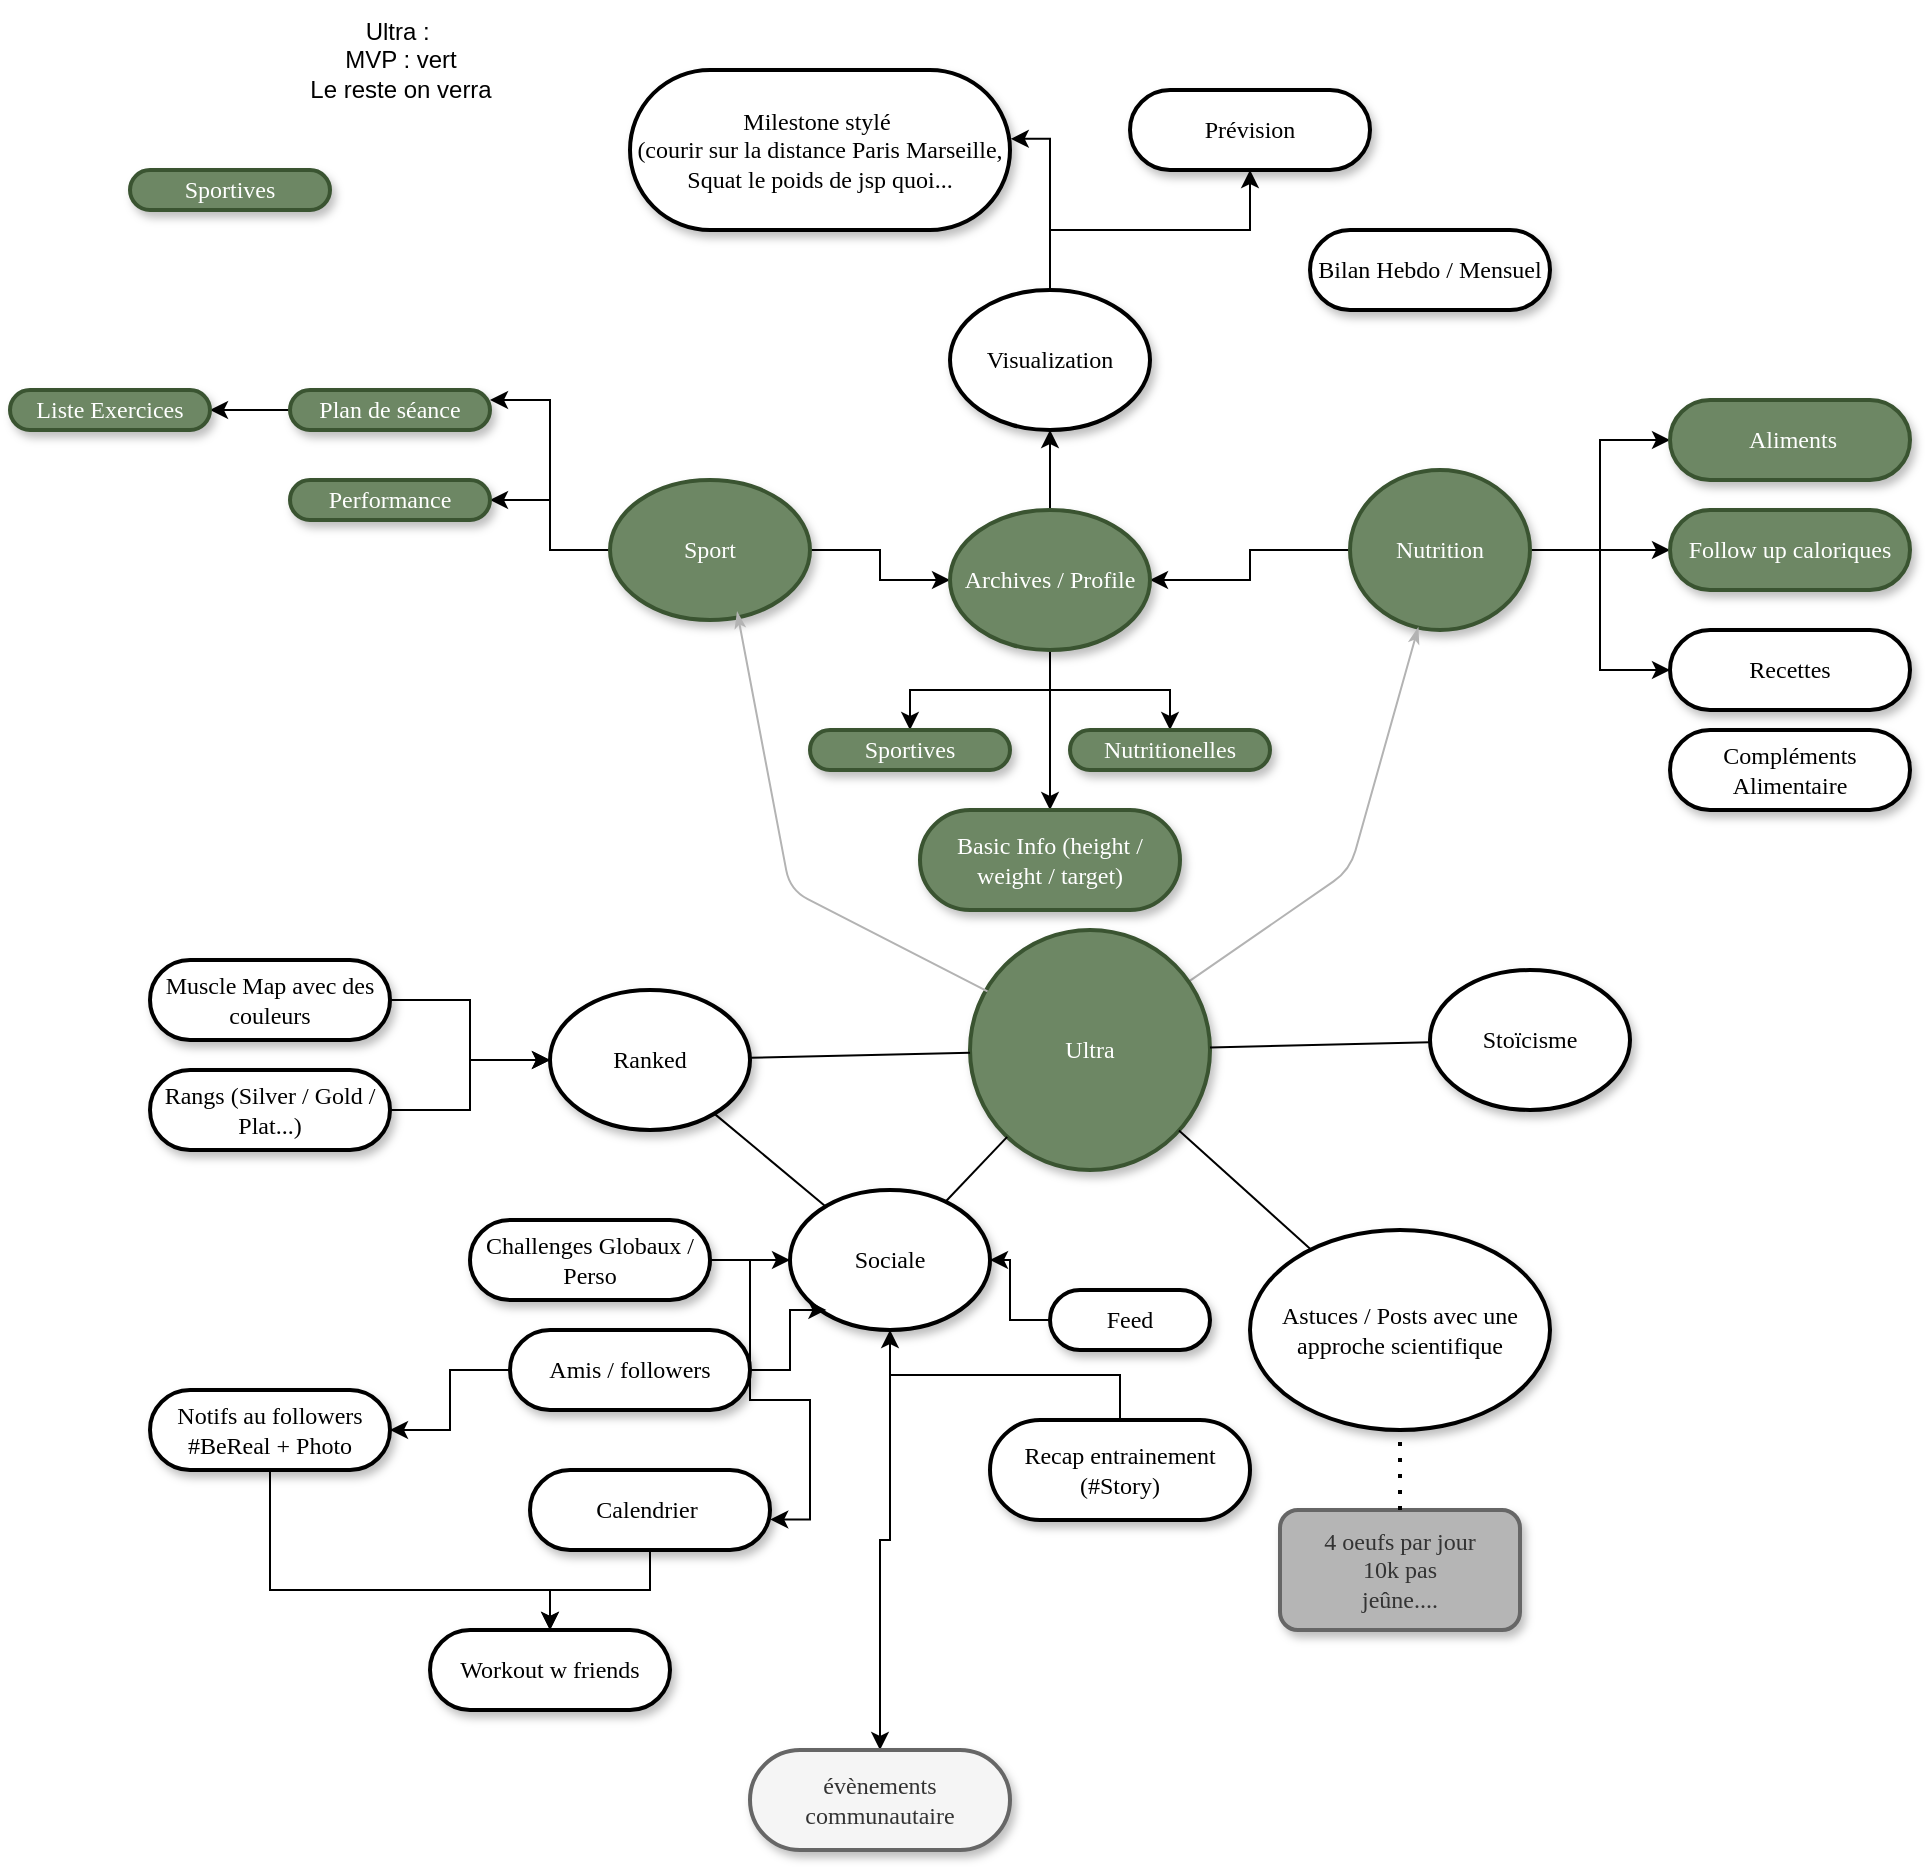 <mxfile version="22.1.22" type="embed" pages="2">
  <diagram name="MVP : Mind Map" id="ad52d381-51e7-2e0d-a935-2d0ddd2fd229">
    <mxGraphModel dx="430" dy="1985" grid="1" gridSize="10" guides="1" tooltips="1" connect="1" arrows="1" fold="1" page="1" pageScale="1" pageWidth="1100" pageHeight="850" background="none" math="0" shadow="0">
      <root>
        <mxCell id="0" />
        <mxCell id="1" parent="0" />
        <mxCell id="IkNynAGvLjHpo-lVen7Y-40" style="edgeStyle=orthogonalEdgeStyle;rounded=0;orthogonalLoop=1;jettySize=auto;html=1;entryX=1;entryY=0.25;entryDx=0;entryDy=0;" parent="1" source="IkNynAGvLjHpo-lVen7Y-2" target="IkNynAGvLjHpo-lVen7Y-27" edge="1">
          <mxGeometry relative="1" as="geometry" />
        </mxCell>
        <mxCell id="IkNynAGvLjHpo-lVen7Y-42" style="edgeStyle=orthogonalEdgeStyle;rounded=0;orthogonalLoop=1;jettySize=auto;html=1;" parent="1" source="IkNynAGvLjHpo-lVen7Y-2" target="IkNynAGvLjHpo-lVen7Y-41" edge="1">
          <mxGeometry relative="1" as="geometry" />
        </mxCell>
        <mxCell id="IkNynAGvLjHpo-lVen7Y-56" style="edgeStyle=orthogonalEdgeStyle;rounded=0;orthogonalLoop=1;jettySize=auto;html=1;" parent="1" source="IkNynAGvLjHpo-lVen7Y-2" target="IkNynAGvLjHpo-lVen7Y-55" edge="1">
          <mxGeometry relative="1" as="geometry" />
        </mxCell>
        <mxCell id="IkNynAGvLjHpo-lVen7Y-2" value="Sport" style="ellipse;whiteSpace=wrap;html=1;rounded=1;shadow=1;comic=0;labelBackgroundColor=none;strokeWidth=2;fontFamily=Verdana;fontSize=12;align=center;fillColor=#6d8764;strokeColor=#3A5431;fontColor=#ffffff;" parent="1" vertex="1">
          <mxGeometry x="1460" y="125" width="100" height="70" as="geometry" />
        </mxCell>
        <mxCell id="IkNynAGvLjHpo-lVen7Y-50" style="edgeStyle=orthogonalEdgeStyle;rounded=0;orthogonalLoop=1;jettySize=auto;html=1;" parent="1" source="IkNynAGvLjHpo-lVen7Y-3" target="IkNynAGvLjHpo-lVen7Y-49" edge="1">
          <mxGeometry relative="1" as="geometry" />
        </mxCell>
        <mxCell id="IkNynAGvLjHpo-lVen7Y-52" style="edgeStyle=orthogonalEdgeStyle;rounded=0;orthogonalLoop=1;jettySize=auto;html=1;" parent="1" source="IkNynAGvLjHpo-lVen7Y-3" target="IkNynAGvLjHpo-lVen7Y-51" edge="1">
          <mxGeometry relative="1" as="geometry" />
        </mxCell>
        <mxCell id="IkNynAGvLjHpo-lVen7Y-57" style="edgeStyle=orthogonalEdgeStyle;rounded=0;orthogonalLoop=1;jettySize=auto;html=1;" parent="1" source="IkNynAGvLjHpo-lVen7Y-3" target="IkNynAGvLjHpo-lVen7Y-55" edge="1">
          <mxGeometry relative="1" as="geometry" />
        </mxCell>
        <mxCell id="tiPBGG0AlIu76j9yVoQb-11" style="edgeStyle=orthogonalEdgeStyle;rounded=0;orthogonalLoop=1;jettySize=auto;html=1;" parent="1" source="IkNynAGvLjHpo-lVen7Y-3" target="tiPBGG0AlIu76j9yVoQb-10" edge="1">
          <mxGeometry relative="1" as="geometry" />
        </mxCell>
        <mxCell id="IkNynAGvLjHpo-lVen7Y-3" value="&lt;span&gt;Nutrition&lt;/span&gt;" style="ellipse;whiteSpace=wrap;html=1;rounded=1;shadow=1;comic=0;labelBackgroundColor=none;strokeWidth=2;fontFamily=Verdana;fontSize=12;align=center;fillColor=#6d8764;strokeColor=#3A5431;fontColor=#ffffff;" parent="1" vertex="1">
          <mxGeometry x="1830" y="120" width="90" height="80" as="geometry" />
        </mxCell>
        <mxCell id="IkNynAGvLjHpo-lVen7Y-12" value="" style="edgeStyle=none;rounded=1;html=1;labelBackgroundColor=none;startArrow=none;startFill=0;startSize=5;endArrow=classicThin;endFill=1;endSize=5;jettySize=auto;orthogonalLoop=1;strokeColor=#B3B3B3;strokeWidth=1;fontFamily=Verdana;fontSize=12" parent="1" source="IkNynAGvLjHpo-lVen7Y-23" target="IkNynAGvLjHpo-lVen7Y-3" edge="1">
          <mxGeometry x="-0.175" y="-8" relative="1" as="geometry">
            <mxPoint x="1805" y="281" as="sourcePoint" />
            <Array as="points">
              <mxPoint x="1830" y="320" />
            </Array>
            <mxPoint as="offset" />
          </mxGeometry>
        </mxCell>
        <mxCell id="IkNynAGvLjHpo-lVen7Y-23" value="Ultra" style="ellipse;whiteSpace=wrap;html=1;rounded=1;shadow=1;comic=0;labelBackgroundColor=none;strokeWidth=2;fontFamily=Verdana;fontSize=12;align=center;fillColor=#6d8764;strokeColor=#3A5431;fontColor=#ffffff;" parent="1" vertex="1">
          <mxGeometry x="1640" y="350" width="120" height="120" as="geometry" />
        </mxCell>
        <mxCell id="IkNynAGvLjHpo-lVen7Y-45" style="edgeStyle=orthogonalEdgeStyle;rounded=0;orthogonalLoop=1;jettySize=auto;html=1;entryX=1;entryY=0.5;entryDx=0;entryDy=0;" parent="1" source="IkNynAGvLjHpo-lVen7Y-27" target="IkNynAGvLjHpo-lVen7Y-44" edge="1">
          <mxGeometry relative="1" as="geometry" />
        </mxCell>
        <mxCell id="IkNynAGvLjHpo-lVen7Y-27" value="&lt;span&gt;Plan de séance&lt;/span&gt;" style="whiteSpace=wrap;html=1;rounded=1;shadow=1;comic=0;labelBackgroundColor=none;strokeWidth=2;fontFamily=Verdana;fontSize=12;align=center;arcSize=50;fillColor=#6d8764;strokeColor=#3A5431;fontColor=#ffffff;" parent="1" vertex="1">
          <mxGeometry x="1300" y="80" width="100" height="20" as="geometry" />
        </mxCell>
        <mxCell id="tiPBGG0AlIu76j9yVoQb-9" style="edgeStyle=orthogonalEdgeStyle;rounded=0;orthogonalLoop=1;jettySize=auto;html=1;" parent="1" source="IkNynAGvLjHpo-lVen7Y-29" target="tiPBGG0AlIu76j9yVoQb-7" edge="1">
          <mxGeometry relative="1" as="geometry" />
        </mxCell>
        <mxCell id="IkNynAGvLjHpo-lVen7Y-29" value="Visualization" style="ellipse;whiteSpace=wrap;html=1;rounded=1;shadow=1;comic=0;labelBackgroundColor=none;strokeWidth=2;fontFamily=Verdana;fontSize=12;align=center;" parent="1" vertex="1">
          <mxGeometry x="1630" y="30" width="100" height="70" as="geometry" />
        </mxCell>
        <mxCell id="IkNynAGvLjHpo-lVen7Y-41" value="&lt;span&gt;Performance&lt;/span&gt;" style="whiteSpace=wrap;html=1;rounded=1;shadow=1;comic=0;labelBackgroundColor=none;strokeWidth=2;fontFamily=Verdana;fontSize=12;align=center;arcSize=50;fillColor=#6d8764;strokeColor=#3A5431;fontColor=#ffffff;" parent="1" vertex="1">
          <mxGeometry x="1300" y="125" width="100" height="20" as="geometry" />
        </mxCell>
        <mxCell id="IkNynAGvLjHpo-lVen7Y-43" style="edgeStyle=orthogonalEdgeStyle;rounded=0;orthogonalLoop=1;jettySize=auto;html=1;exitX=0.5;exitY=1;exitDx=0;exitDy=0;" parent="1" source="IkNynAGvLjHpo-lVen7Y-27" target="IkNynAGvLjHpo-lVen7Y-27" edge="1">
          <mxGeometry relative="1" as="geometry" />
        </mxCell>
        <mxCell id="IkNynAGvLjHpo-lVen7Y-44" value="&lt;span&gt;Liste Exercices&lt;/span&gt;" style="whiteSpace=wrap;html=1;rounded=1;shadow=1;comic=0;labelBackgroundColor=none;strokeWidth=2;fontFamily=Verdana;fontSize=12;align=center;arcSize=50;fillColor=#6d8764;strokeColor=#3A5431;fontColor=#ffffff;" parent="1" vertex="1">
          <mxGeometry x="1160" y="80" width="100" height="20" as="geometry" />
        </mxCell>
        <mxCell id="tiPBGG0AlIu76j9yVoQb-58" style="edgeStyle=orthogonalEdgeStyle;rounded=0;orthogonalLoop=1;jettySize=auto;html=1;" parent="1" source="IkNynAGvLjHpo-lVen7Y-46" target="tiPBGG0AlIu76j9yVoQb-57" edge="1">
          <mxGeometry relative="1" as="geometry" />
        </mxCell>
        <mxCell id="IkNynAGvLjHpo-lVen7Y-46" value="Sociale" style="ellipse;whiteSpace=wrap;html=1;rounded=1;shadow=1;comic=0;labelBackgroundColor=none;strokeWidth=2;fontFamily=Verdana;fontSize=12;align=center;" parent="1" vertex="1">
          <mxGeometry x="1550" y="480" width="100" height="70" as="geometry" />
        </mxCell>
        <mxCell id="IkNynAGvLjHpo-lVen7Y-47" value="Ranked" style="ellipse;whiteSpace=wrap;html=1;rounded=1;shadow=1;comic=0;labelBackgroundColor=none;strokeWidth=2;fontFamily=Verdana;fontSize=12;align=center;" parent="1" vertex="1">
          <mxGeometry x="1430" y="380" width="100" height="70" as="geometry" />
        </mxCell>
        <mxCell id="IkNynAGvLjHpo-lVen7Y-49" value="&lt;span&gt;&amp;nbsp;Aliments&lt;/span&gt;" style="whiteSpace=wrap;html=1;rounded=1;shadow=1;comic=0;labelBackgroundColor=none;strokeWidth=2;fontFamily=Verdana;fontSize=12;align=center;arcSize=50;fillColor=#6d8764;strokeColor=#3A5431;fontColor=#ffffff;" parent="1" vertex="1">
          <mxGeometry x="1990" y="85" width="120" height="40" as="geometry" />
        </mxCell>
        <mxCell id="IkNynAGvLjHpo-lVen7Y-51" value="&lt;span&gt;Follow up caloriques&lt;/span&gt;" style="whiteSpace=wrap;html=1;rounded=1;shadow=1;comic=0;labelBackgroundColor=none;strokeWidth=2;fontFamily=Verdana;fontSize=12;align=center;arcSize=50;fillColor=#6d8764;strokeColor=#3A5431;fontColor=#ffffff;" parent="1" vertex="1">
          <mxGeometry x="1990" y="140" width="120" height="40" as="geometry" />
        </mxCell>
        <mxCell id="IkNynAGvLjHpo-lVen7Y-58" style="edgeStyle=orthogonalEdgeStyle;rounded=0;orthogonalLoop=1;jettySize=auto;html=1;" parent="1" source="IkNynAGvLjHpo-lVen7Y-55" target="IkNynAGvLjHpo-lVen7Y-29" edge="1">
          <mxGeometry relative="1" as="geometry" />
        </mxCell>
        <mxCell id="IkNynAGvLjHpo-lVen7Y-62" style="edgeStyle=orthogonalEdgeStyle;rounded=0;orthogonalLoop=1;jettySize=auto;html=1;" parent="1" source="IkNynAGvLjHpo-lVen7Y-55" target="IkNynAGvLjHpo-lVen7Y-60" edge="1">
          <mxGeometry relative="1" as="geometry" />
        </mxCell>
        <mxCell id="IkNynAGvLjHpo-lVen7Y-64" style="edgeStyle=orthogonalEdgeStyle;rounded=0;orthogonalLoop=1;jettySize=auto;html=1;" parent="1" source="IkNynAGvLjHpo-lVen7Y-55" target="IkNynAGvLjHpo-lVen7Y-63" edge="1">
          <mxGeometry relative="1" as="geometry">
            <Array as="points">
              <mxPoint x="1680" y="230" />
              <mxPoint x="1740" y="230" />
            </Array>
          </mxGeometry>
        </mxCell>
        <mxCell id="er4v6Koj0GB3_3TuaJ3j-2" style="edgeStyle=orthogonalEdgeStyle;rounded=0;orthogonalLoop=1;jettySize=auto;html=1;" parent="1" source="IkNynAGvLjHpo-lVen7Y-55" target="er4v6Koj0GB3_3TuaJ3j-1" edge="1">
          <mxGeometry relative="1" as="geometry" />
        </mxCell>
        <mxCell id="IkNynAGvLjHpo-lVen7Y-55" value="Archives / Profile" style="ellipse;whiteSpace=wrap;html=1;rounded=1;shadow=1;comic=0;labelBackgroundColor=none;strokeWidth=2;fontFamily=Verdana;fontSize=12;align=center;fillColor=#6d8764;strokeColor=#3A5431;fontColor=#ffffff;" parent="1" vertex="1">
          <mxGeometry x="1630" y="140" width="100" height="70" as="geometry" />
        </mxCell>
        <mxCell id="IkNynAGvLjHpo-lVen7Y-60" value="Sportives" style="whiteSpace=wrap;html=1;rounded=1;shadow=1;comic=0;labelBackgroundColor=none;strokeWidth=2;fontFamily=Verdana;fontSize=12;align=center;arcSize=50;fillColor=#6d8764;strokeColor=#3A5431;fontColor=#ffffff;" parent="1" vertex="1">
          <mxGeometry x="1560" y="250" width="100" height="20" as="geometry" />
        </mxCell>
        <mxCell id="IkNynAGvLjHpo-lVen7Y-63" value="Nutritionelles" style="whiteSpace=wrap;html=1;rounded=1;shadow=1;comic=0;labelBackgroundColor=none;strokeWidth=2;fontFamily=Verdana;fontSize=12;align=center;arcSize=50;fillColor=#6d8764;strokeColor=#3A5431;fontColor=#ffffff;" parent="1" vertex="1">
          <mxGeometry x="1690" y="250" width="100" height="20" as="geometry" />
        </mxCell>
        <mxCell id="tiPBGG0AlIu76j9yVoQb-1" value="Stoïcisme" style="ellipse;whiteSpace=wrap;html=1;rounded=1;shadow=1;comic=0;labelBackgroundColor=none;strokeWidth=2;fontFamily=Verdana;fontSize=12;align=center;" parent="1" vertex="1">
          <mxGeometry x="1870" y="370" width="100" height="70" as="geometry" />
        </mxCell>
        <mxCell id="tiPBGG0AlIu76j9yVoQb-2" value="Astuces / Posts avec une approche scientifique" style="ellipse;whiteSpace=wrap;html=1;rounded=1;shadow=1;comic=0;labelBackgroundColor=none;strokeWidth=2;fontFamily=Verdana;fontSize=12;align=center;" parent="1" vertex="1">
          <mxGeometry x="1780" y="500" width="150" height="100" as="geometry" />
        </mxCell>
        <mxCell id="tiPBGG0AlIu76j9yVoQb-5" value="&lt;span&gt;Milestone stylé&amp;nbsp;&lt;/span&gt;&lt;div&gt;(courir sur la distance Paris Marseille, Squat le poids de jsp quoi...&lt;/div&gt;" style="whiteSpace=wrap;html=1;rounded=1;shadow=1;comic=0;labelBackgroundColor=none;strokeWidth=2;fontFamily=Verdana;fontSize=12;align=center;arcSize=50;" parent="1" vertex="1">
          <mxGeometry x="1470" y="-80" width="190" height="80" as="geometry" />
        </mxCell>
        <mxCell id="tiPBGG0AlIu76j9yVoQb-6" style="edgeStyle=orthogonalEdgeStyle;rounded=0;orthogonalLoop=1;jettySize=auto;html=1;entryX=1.002;entryY=0.43;entryDx=0;entryDy=0;entryPerimeter=0;" parent="1" source="IkNynAGvLjHpo-lVen7Y-29" target="tiPBGG0AlIu76j9yVoQb-5" edge="1">
          <mxGeometry relative="1" as="geometry" />
        </mxCell>
        <mxCell id="tiPBGG0AlIu76j9yVoQb-7" value="Prévision" style="whiteSpace=wrap;html=1;rounded=1;shadow=1;comic=0;labelBackgroundColor=none;strokeWidth=2;fontFamily=Verdana;fontSize=12;align=center;arcSize=50;" parent="1" vertex="1">
          <mxGeometry x="1720" y="-70" width="120" height="40" as="geometry" />
        </mxCell>
        <mxCell id="tiPBGG0AlIu76j9yVoQb-10" value="&lt;span&gt;Recettes&lt;/span&gt;" style="whiteSpace=wrap;html=1;rounded=1;shadow=1;comic=0;labelBackgroundColor=none;strokeWidth=2;fontFamily=Verdana;fontSize=12;align=center;arcSize=50;" parent="1" vertex="1">
          <mxGeometry x="1990" y="200" width="120" height="40" as="geometry" />
        </mxCell>
        <mxCell id="tiPBGG0AlIu76j9yVoQb-13" value="&lt;span&gt;Compléments Alimentaire&lt;/span&gt;" style="whiteSpace=wrap;html=1;rounded=1;shadow=1;comic=0;labelBackgroundColor=none;strokeWidth=2;fontFamily=Verdana;fontSize=12;align=center;arcSize=50;" parent="1" vertex="1">
          <mxGeometry x="1990" y="250" width="120" height="40" as="geometry" />
        </mxCell>
        <mxCell id="tiPBGG0AlIu76j9yVoQb-14" value="Bilan Hebdo / Mensuel" style="whiteSpace=wrap;html=1;rounded=1;shadow=1;comic=0;labelBackgroundColor=none;strokeWidth=2;fontFamily=Verdana;fontSize=12;align=center;arcSize=50;" parent="1" vertex="1">
          <mxGeometry x="1810" width="120" height="40" as="geometry" />
        </mxCell>
        <mxCell id="tiPBGG0AlIu76j9yVoQb-19" style="edgeStyle=orthogonalEdgeStyle;rounded=0;orthogonalLoop=1;jettySize=auto;html=1;" parent="1" source="tiPBGG0AlIu76j9yVoQb-18" target="IkNynAGvLjHpo-lVen7Y-46" edge="1">
          <mxGeometry relative="1" as="geometry" />
        </mxCell>
        <mxCell id="tiPBGG0AlIu76j9yVoQb-18" value="&lt;span&gt;Challenges Globaux / Perso&lt;/span&gt;" style="whiteSpace=wrap;html=1;rounded=1;shadow=1;comic=0;labelBackgroundColor=none;strokeWidth=2;fontFamily=Verdana;fontSize=12;align=center;arcSize=50;" parent="1" vertex="1">
          <mxGeometry x="1390" y="495" width="120" height="40" as="geometry" />
        </mxCell>
        <mxCell id="tiPBGG0AlIu76j9yVoQb-21" style="edgeStyle=orthogonalEdgeStyle;rounded=0;orthogonalLoop=1;jettySize=auto;html=1;" parent="1" source="tiPBGG0AlIu76j9yVoQb-20" target="IkNynAGvLjHpo-lVen7Y-47" edge="1">
          <mxGeometry relative="1" as="geometry" />
        </mxCell>
        <mxCell id="tiPBGG0AlIu76j9yVoQb-20" value="&lt;span&gt;Muscle Map avec des couleurs&lt;/span&gt;" style="whiteSpace=wrap;html=1;rounded=1;shadow=1;comic=0;labelBackgroundColor=none;strokeWidth=2;fontFamily=Verdana;fontSize=12;align=center;arcSize=50;" parent="1" vertex="1">
          <mxGeometry x="1230" y="365" width="120" height="40" as="geometry" />
        </mxCell>
        <mxCell id="tiPBGG0AlIu76j9yVoQb-23" value="" style="edgeStyle=none;rounded=1;html=1;labelBackgroundColor=none;startArrow=none;startFill=0;startSize=5;endArrow=classicThin;endFill=1;endSize=5;jettySize=auto;orthogonalLoop=1;strokeColor=#B3B3B3;strokeWidth=1;fontFamily=Verdana;fontSize=12;entryX=0.636;entryY=0.943;entryDx=0;entryDy=0;entryPerimeter=0;exitX=0.073;exitY=0.256;exitDx=0;exitDy=0;exitPerimeter=0;" parent="1" source="IkNynAGvLjHpo-lVen7Y-23" target="IkNynAGvLjHpo-lVen7Y-2" edge="1">
          <mxGeometry relative="1" as="geometry">
            <mxPoint x="1658" y="391" as="sourcePoint" />
            <mxPoint x="1556" y="198" as="targetPoint" />
            <Array as="points">
              <mxPoint x="1550" y="330" />
            </Array>
          </mxGeometry>
        </mxCell>
        <mxCell id="tiPBGG0AlIu76j9yVoQb-24" value="" style="endArrow=none;html=1;rounded=0;" parent="1" source="IkNynAGvLjHpo-lVen7Y-47" target="IkNynAGvLjHpo-lVen7Y-46" edge="1">
          <mxGeometry width="50" height="50" relative="1" as="geometry">
            <mxPoint x="1600" y="360" as="sourcePoint" />
            <mxPoint x="1650" y="310" as="targetPoint" />
          </mxGeometry>
        </mxCell>
        <mxCell id="tiPBGG0AlIu76j9yVoQb-27" style="edgeStyle=orthogonalEdgeStyle;rounded=0;orthogonalLoop=1;jettySize=auto;html=1;" parent="1" source="tiPBGG0AlIu76j9yVoQb-26" target="IkNynAGvLjHpo-lVen7Y-47" edge="1">
          <mxGeometry relative="1" as="geometry" />
        </mxCell>
        <mxCell id="tiPBGG0AlIu76j9yVoQb-26" value="Rangs (Silver / Gold / Plat...)" style="whiteSpace=wrap;html=1;rounded=1;shadow=1;comic=0;labelBackgroundColor=none;strokeWidth=2;fontFamily=Verdana;fontSize=12;align=center;arcSize=50;" parent="1" vertex="1">
          <mxGeometry x="1230" y="420" width="120" height="40" as="geometry" />
        </mxCell>
        <mxCell id="tiPBGG0AlIu76j9yVoQb-31" style="edgeStyle=orthogonalEdgeStyle;rounded=0;orthogonalLoop=1;jettySize=auto;html=1;entryX=0.5;entryY=1;entryDx=0;entryDy=0;" parent="1" source="tiPBGG0AlIu76j9yVoQb-30" target="IkNynAGvLjHpo-lVen7Y-46" edge="1">
          <mxGeometry relative="1" as="geometry" />
        </mxCell>
        <mxCell id="tiPBGG0AlIu76j9yVoQb-30" value="&lt;span&gt;Recap entrainement (#Story)&lt;/span&gt;" style="whiteSpace=wrap;html=1;rounded=1;shadow=1;comic=0;labelBackgroundColor=none;strokeWidth=2;fontFamily=Verdana;fontSize=12;align=center;arcSize=50;" parent="1" vertex="1">
          <mxGeometry x="1650" y="595" width="130" height="50" as="geometry" />
        </mxCell>
        <mxCell id="tiPBGG0AlIu76j9yVoQb-33" value="" style="endArrow=none;html=1;rounded=0;" parent="1" source="IkNynAGvLjHpo-lVen7Y-47" target="IkNynAGvLjHpo-lVen7Y-23" edge="1">
          <mxGeometry width="50" height="50" relative="1" as="geometry">
            <mxPoint x="1640" y="400" as="sourcePoint" />
            <mxPoint x="1690" y="350" as="targetPoint" />
          </mxGeometry>
        </mxCell>
        <mxCell id="tiPBGG0AlIu76j9yVoQb-34" value="" style="endArrow=none;html=1;rounded=0;" parent="1" source="IkNynAGvLjHpo-lVen7Y-23" target="IkNynAGvLjHpo-lVen7Y-46" edge="1">
          <mxGeometry width="50" height="50" relative="1" as="geometry">
            <mxPoint x="1640" y="400" as="sourcePoint" />
            <mxPoint x="1690" y="350" as="targetPoint" />
          </mxGeometry>
        </mxCell>
        <mxCell id="tiPBGG0AlIu76j9yVoQb-36" value="" style="endArrow=none;html=1;rounded=0;" parent="1" source="IkNynAGvLjHpo-lVen7Y-23" target="tiPBGG0AlIu76j9yVoQb-2" edge="1">
          <mxGeometry width="50" height="50" relative="1" as="geometry">
            <mxPoint x="1640" y="400" as="sourcePoint" />
            <mxPoint x="1690" y="350" as="targetPoint" />
          </mxGeometry>
        </mxCell>
        <mxCell id="tiPBGG0AlIu76j9yVoQb-37" value="" style="endArrow=none;html=1;rounded=0;" parent="1" source="IkNynAGvLjHpo-lVen7Y-23" target="tiPBGG0AlIu76j9yVoQb-1" edge="1">
          <mxGeometry width="50" height="50" relative="1" as="geometry">
            <mxPoint x="1640" y="400" as="sourcePoint" />
            <mxPoint x="1690" y="350" as="targetPoint" />
          </mxGeometry>
        </mxCell>
        <mxCell id="tiPBGG0AlIu76j9yVoQb-39" value="4 oeufs par jour&lt;br&gt;10k pas&lt;div&gt;jeûne....&lt;/div&gt;" style="rounded=1;whiteSpace=wrap;html=1;shadow=1;comic=0;labelBackgroundColor=none;strokeWidth=2;fontFamily=Verdana;fontSize=12;align=center;fillColor=#B5B5B5;fontColor=#333333;strokeColor=#666666;" parent="1" vertex="1">
          <mxGeometry x="1795" y="640" width="120" height="60" as="geometry" />
        </mxCell>
        <mxCell id="tiPBGG0AlIu76j9yVoQb-41" value="" style="endArrow=none;dashed=1;html=1;dashPattern=1 3;strokeWidth=2;rounded=0;" parent="1" source="tiPBGG0AlIu76j9yVoQb-39" target="tiPBGG0AlIu76j9yVoQb-2" edge="1">
          <mxGeometry width="50" height="50" relative="1" as="geometry">
            <mxPoint x="1720" y="600" as="sourcePoint" />
            <mxPoint x="1770" y="550" as="targetPoint" />
          </mxGeometry>
        </mxCell>
        <mxCell id="tiPBGG0AlIu76j9yVoQb-47" style="edgeStyle=orthogonalEdgeStyle;rounded=0;orthogonalLoop=1;jettySize=auto;html=1;" parent="1" source="tiPBGG0AlIu76j9yVoQb-43" target="tiPBGG0AlIu76j9yVoQb-46" edge="1">
          <mxGeometry relative="1" as="geometry" />
        </mxCell>
        <mxCell id="tiPBGG0AlIu76j9yVoQb-43" value="&lt;span&gt;Amis / followers&lt;/span&gt;" style="whiteSpace=wrap;html=1;rounded=1;shadow=1;comic=0;labelBackgroundColor=none;strokeWidth=2;fontFamily=Verdana;fontSize=12;align=center;arcSize=50;" parent="1" vertex="1">
          <mxGeometry x="1410" y="550" width="120" height="40" as="geometry" />
        </mxCell>
        <mxCell id="tiPBGG0AlIu76j9yVoQb-44" style="edgeStyle=orthogonalEdgeStyle;rounded=0;orthogonalLoop=1;jettySize=auto;html=1;entryX=0.182;entryY=0.857;entryDx=0;entryDy=0;entryPerimeter=0;" parent="1" source="tiPBGG0AlIu76j9yVoQb-43" target="IkNynAGvLjHpo-lVen7Y-46" edge="1">
          <mxGeometry relative="1" as="geometry" />
        </mxCell>
        <mxCell id="tiPBGG0AlIu76j9yVoQb-52" style="edgeStyle=orthogonalEdgeStyle;rounded=0;orthogonalLoop=1;jettySize=auto;html=1;" parent="1" source="tiPBGG0AlIu76j9yVoQb-46" target="tiPBGG0AlIu76j9yVoQb-50" edge="1">
          <mxGeometry relative="1" as="geometry">
            <Array as="points">
              <mxPoint x="1290" y="680" />
              <mxPoint x="1430" y="680" />
            </Array>
          </mxGeometry>
        </mxCell>
        <mxCell id="tiPBGG0AlIu76j9yVoQb-46" value="Notifs au followers #BeReal + Photo" style="whiteSpace=wrap;html=1;rounded=1;shadow=1;comic=0;labelBackgroundColor=none;strokeWidth=2;fontFamily=Verdana;fontSize=12;align=center;arcSize=50;" parent="1" vertex="1">
          <mxGeometry x="1230" y="580" width="120" height="40" as="geometry" />
        </mxCell>
        <mxCell id="tiPBGG0AlIu76j9yVoQb-51" style="edgeStyle=orthogonalEdgeStyle;rounded=0;orthogonalLoop=1;jettySize=auto;html=1;" parent="1" source="tiPBGG0AlIu76j9yVoQb-48" target="tiPBGG0AlIu76j9yVoQb-50" edge="1">
          <mxGeometry relative="1" as="geometry" />
        </mxCell>
        <mxCell id="tiPBGG0AlIu76j9yVoQb-48" value="&lt;span&gt;Calendrier&amp;nbsp;&lt;/span&gt;" style="whiteSpace=wrap;html=1;rounded=1;shadow=1;comic=0;labelBackgroundColor=none;strokeWidth=2;fontFamily=Verdana;fontSize=12;align=center;arcSize=50;" parent="1" vertex="1">
          <mxGeometry x="1420" y="620" width="120" height="40" as="geometry" />
        </mxCell>
        <mxCell id="tiPBGG0AlIu76j9yVoQb-49" style="edgeStyle=orthogonalEdgeStyle;rounded=0;orthogonalLoop=1;jettySize=auto;html=1;entryX=1.001;entryY=0.619;entryDx=0;entryDy=0;entryPerimeter=0;" parent="1" source="IkNynAGvLjHpo-lVen7Y-46" target="tiPBGG0AlIu76j9yVoQb-48" edge="1">
          <mxGeometry relative="1" as="geometry" />
        </mxCell>
        <mxCell id="tiPBGG0AlIu76j9yVoQb-50" value="&lt;span&gt;Workout w friends&lt;/span&gt;" style="whiteSpace=wrap;html=1;rounded=1;shadow=1;comic=0;labelBackgroundColor=none;strokeWidth=2;fontFamily=Verdana;fontSize=12;align=center;arcSize=50;" parent="1" vertex="1">
          <mxGeometry x="1370" y="700" width="120" height="40" as="geometry" />
        </mxCell>
        <mxCell id="tiPBGG0AlIu76j9yVoQb-56" style="edgeStyle=orthogonalEdgeStyle;rounded=0;orthogonalLoop=1;jettySize=auto;html=1;" parent="1" source="tiPBGG0AlIu76j9yVoQb-55" target="IkNynAGvLjHpo-lVen7Y-46" edge="1">
          <mxGeometry relative="1" as="geometry" />
        </mxCell>
        <mxCell id="tiPBGG0AlIu76j9yVoQb-55" value="&lt;span&gt;Feed&lt;/span&gt;" style="whiteSpace=wrap;html=1;rounded=1;shadow=1;comic=0;labelBackgroundColor=none;strokeWidth=2;fontFamily=Verdana;fontSize=12;align=center;arcSize=50;" parent="1" vertex="1">
          <mxGeometry x="1680" y="530" width="80" height="30" as="geometry" />
        </mxCell>
        <mxCell id="tiPBGG0AlIu76j9yVoQb-57" value="évènements communautaire" style="whiteSpace=wrap;html=1;rounded=1;shadow=1;comic=0;labelBackgroundColor=none;strokeWidth=2;fontFamily=Verdana;fontSize=12;align=center;arcSize=50;fillColor=#f5f5f5;fontColor=#333333;strokeColor=#666666;" parent="1" vertex="1">
          <mxGeometry x="1530" y="760" width="130" height="50" as="geometry" />
        </mxCell>
        <mxCell id="tiPBGG0AlIu76j9yVoQb-59" value="Sportives" style="whiteSpace=wrap;html=1;rounded=1;shadow=1;comic=0;labelBackgroundColor=none;strokeWidth=2;fontFamily=Verdana;fontSize=12;align=center;arcSize=50;fillColor=#6d8764;strokeColor=#3A5431;fontColor=#ffffff;" parent="1" vertex="1">
          <mxGeometry x="1220" y="-30" width="100" height="20" as="geometry" />
        </mxCell>
        <mxCell id="tiPBGG0AlIu76j9yVoQb-62" value="Ultra :&amp;nbsp;&lt;div&gt;MVP : vert&lt;/div&gt;&lt;div&gt;Le reste on verra&lt;/div&gt;" style="text;html=1;align=center;verticalAlign=middle;resizable=0;points=[];autosize=1;strokeColor=none;fillColor=none;" parent="1" vertex="1">
          <mxGeometry x="1300" y="-115" width="110" height="60" as="geometry" />
        </mxCell>
        <mxCell id="er4v6Koj0GB3_3TuaJ3j-1" value="Basic Info (height / weight / target)" style="whiteSpace=wrap;html=1;rounded=1;shadow=1;comic=0;labelBackgroundColor=none;strokeWidth=2;fontFamily=Verdana;fontSize=12;align=center;arcSize=50;fillColor=#6d8764;strokeColor=#3A5431;fontColor=#ffffff;" parent="1" vertex="1">
          <mxGeometry x="1615" y="290" width="130" height="50" as="geometry" />
        </mxCell>
      </root>
    </mxGraphModel>
  </diagram>
  <diagram id="pqmp7wNs9WEEUdnLdhrh" name="MVP : Class Diagram">
    <mxGraphModel dx="2357" dy="1135" grid="1" gridSize="10" guides="1" tooltips="1" connect="1" arrows="1" fold="1" page="1" pageScale="1" pageWidth="827" pageHeight="1169" math="0" shadow="0">
      <root>
        <mxCell id="0" />
        <mxCell id="1" parent="0" />
        <mxCell id="RD4nGO0Y6Lllq7IafBZe-10" value="" style="swimlane;startSize=0;fillColor=#60a917;strokeColor=#2D7600;fontColor=#ffffff;" parent="1" vertex="1">
          <mxGeometry x="-380" y="130" width="310" height="380" as="geometry" />
        </mxCell>
        <mxCell id="RD4nGO0Y6Lllq7IafBZe-11" value="ULTRA : Food" style="text;html=1;align=center;verticalAlign=middle;resizable=1;points=[];autosize=1;strokeColor=#2D7600;fillColor=#60a917;movable=1;rotatable=1;deletable=1;editable=1;locked=0;connectable=1;fontColor=#ffffff;" parent="RD4nGO0Y6Lllq7IafBZe-10" vertex="1">
          <mxGeometry x="20" width="100" height="30" as="geometry" />
        </mxCell>
        <mxCell id="RD4nGO0Y6Lllq7IafBZe-1" value="Recipes" style="swimlane;fontStyle=0;align=center;verticalAlign=top;childLayout=stackLayout;horizontal=1;startSize=26;horizontalStack=0;resizeParent=1;resizeLast=0;collapsible=1;marginBottom=0;rounded=0;shadow=0;strokeWidth=1;" parent="RD4nGO0Y6Lllq7IafBZe-10" vertex="1">
          <mxGeometry x="10" y="40" width="120" height="160" as="geometry">
            <mxRectangle x="550" y="140" width="160" height="26" as="alternateBounds" />
          </mxGeometry>
        </mxCell>
        <mxCell id="RD4nGO0Y6Lllq7IafBZe-2" value="ID      IDString" style="text;align=left;verticalAlign=top;spacingLeft=4;spacingRight=4;overflow=hidden;rotatable=0;points=[[0,0.5],[1,0.5]];portConstraint=eastwest;" parent="RD4nGO0Y6Lllq7IafBZe-1" vertex="1">
          <mxGeometry y="26" width="120" height="26" as="geometry" />
        </mxCell>
        <mxCell id="RD4nGO0Y6Lllq7IafBZe-3" value="Macro Obj" style="text;align=left;verticalAlign=top;spacingLeft=4;spacingRight=4;overflow=hidden;rotatable=0;points=[[0,0.5],[1,0.5]];portConstraint=eastwest;rounded=0;shadow=0;html=0;" parent="RD4nGO0Y6Lllq7IafBZe-1" vertex="1">
          <mxGeometry y="52" width="120" height="26" as="geometry" />
        </mxCell>
        <mxCell id="RD4nGO0Y6Lllq7IafBZe-4" value="Calories    unint" style="text;align=left;verticalAlign=top;spacingLeft=4;spacingRight=4;overflow=hidden;rotatable=0;points=[[0,0.5],[1,0.5]];portConstraint=eastwest;rounded=0;shadow=0;html=0;" parent="RD4nGO0Y6Lllq7IafBZe-1" vertex="1">
          <mxGeometry y="78" width="120" height="26" as="geometry" />
        </mxCell>
        <mxCell id="RD4nGO0Y6Lllq7IafBZe-5" value="Name String" style="text;align=left;verticalAlign=top;spacingLeft=4;spacingRight=4;overflow=hidden;rotatable=0;points=[[0,0.5],[1,0.5]];portConstraint=eastwest;rounded=0;shadow=0;html=0;" parent="RD4nGO0Y6Lllq7IafBZe-1" vertex="1">
          <mxGeometry y="104" width="120" height="26" as="geometry" />
        </mxCell>
        <mxCell id="RD4nGO0Y6Lllq7IafBZe-6" value="Description" style="text;align=left;verticalAlign=top;spacingLeft=4;spacingRight=4;overflow=hidden;rotatable=0;points=[[0,0.5],[1,0.5]];portConstraint=eastwest;rounded=0;shadow=0;html=0;" parent="RD4nGO0Y6Lllq7IafBZe-1" vertex="1">
          <mxGeometry y="130" width="120" height="26" as="geometry" />
        </mxCell>
        <mxCell id="ob3UzCZncNzJALccmRnH-23" value="Macro Obj" style="swimlane;fontStyle=0;align=center;verticalAlign=top;childLayout=stackLayout;horizontal=1;startSize=26;horizontalStack=0;resizeParent=1;resizeLast=0;collapsible=1;marginBottom=0;rounded=0;shadow=0;strokeWidth=1;" parent="RD4nGO0Y6Lllq7IafBZe-10" vertex="1">
          <mxGeometry x="170" y="40" width="120" height="182" as="geometry">
            <mxRectangle x="550" y="140" width="160" height="26" as="alternateBounds" />
          </mxGeometry>
        </mxCell>
        <mxCell id="ob3UzCZncNzJALccmRnH-24" value="ID      RecipeID" style="text;align=left;verticalAlign=top;spacingLeft=4;spacingRight=4;overflow=hidden;rotatable=0;points=[[0,0.5],[1,0.5]];portConstraint=eastwest;" parent="ob3UzCZncNzJALccmRnH-23" vertex="1">
          <mxGeometry y="26" width="120" height="26" as="geometry" />
        </mxCell>
        <mxCell id="ob3UzCZncNzJALccmRnH-27" value="Name String" style="text;align=left;verticalAlign=top;spacingLeft=4;spacingRight=4;overflow=hidden;rotatable=0;points=[[0,0.5],[1,0.5]];portConstraint=eastwest;rounded=0;shadow=0;html=0;" parent="ob3UzCZncNzJALccmRnH-23" vertex="1">
          <mxGeometry y="52" width="120" height="26" as="geometry" />
        </mxCell>
        <mxCell id="ob3UzCZncNzJALccmRnH-25" value="Carbohydrate   unint" style="text;align=left;verticalAlign=top;spacingLeft=4;spacingRight=4;overflow=hidden;rotatable=0;points=[[0,0.5],[1,0.5]];portConstraint=eastwest;rounded=0;shadow=0;html=0;" parent="ob3UzCZncNzJALccmRnH-23" vertex="1">
          <mxGeometry y="78" width="120" height="26" as="geometry" />
        </mxCell>
        <mxCell id="ob3UzCZncNzJALccmRnH-32" value="Protein    unint" style="text;align=left;verticalAlign=top;spacingLeft=4;spacingRight=4;overflow=hidden;rotatable=0;points=[[0,0.5],[1,0.5]];portConstraint=eastwest;rounded=0;shadow=0;html=0;" parent="ob3UzCZncNzJALccmRnH-23" vertex="1">
          <mxGeometry y="104" width="120" height="26" as="geometry" />
        </mxCell>
        <mxCell id="ob3UzCZncNzJALccmRnH-33" value="Lipid     uint" style="text;align=left;verticalAlign=top;spacingLeft=4;spacingRight=4;overflow=hidden;rotatable=0;points=[[0,0.5],[1,0.5]];portConstraint=eastwest;rounded=0;shadow=0;html=0;" parent="ob3UzCZncNzJALccmRnH-23" vertex="1">
          <mxGeometry y="130" width="120" height="26" as="geometry" />
        </mxCell>
        <mxCell id="ob3UzCZncNzJALccmRnH-26" value="Calories    unint" style="text;align=left;verticalAlign=top;spacingLeft=4;spacingRight=4;overflow=hidden;rotatable=0;points=[[0,0.5],[1,0.5]];portConstraint=eastwest;rounded=0;shadow=0;html=0;" parent="ob3UzCZncNzJALccmRnH-23" vertex="1">
          <mxGeometry y="156" width="120" height="26" as="geometry" />
        </mxCell>
        <mxCell id="hVOENNKq00UAsmFtHP9H-1" style="edgeStyle=orthogonalEdgeStyle;rounded=0;orthogonalLoop=1;jettySize=auto;html=1;entryX=0.025;entryY=0.09;entryDx=0;entryDy=0;entryPerimeter=0;" parent="RD4nGO0Y6Lllq7IafBZe-10" source="RD4nGO0Y6Lllq7IafBZe-3" target="ob3UzCZncNzJALccmRnH-23" edge="1">
          <mxGeometry relative="1" as="geometry" />
        </mxCell>
        <mxCell id="hVOENNKq00UAsmFtHP9H-49" value="SQL : Food" style="shape=table;startSize=30;container=1;collapsible=1;childLayout=tableLayout;fixedRows=1;rowLines=0;fontStyle=1;align=center;resizeLast=1;html=1;fillColor=#008a00;fontColor=#ffffff;strokeColor=#005700;" parent="RD4nGO0Y6Lllq7IafBZe-10" vertex="1">
          <mxGeometry y="230" width="180" height="150" as="geometry" />
        </mxCell>
        <mxCell id="hVOENNKq00UAsmFtHP9H-50" value="" style="shape=tableRow;horizontal=0;startSize=0;swimlaneHead=0;swimlaneBody=0;fillColor=none;collapsible=0;dropTarget=0;points=[[0,0.5],[1,0.5]];portConstraint=eastwest;top=0;left=0;right=0;bottom=1;" parent="hVOENNKq00UAsmFtHP9H-49" vertex="1">
          <mxGeometry y="30" width="180" height="30" as="geometry" />
        </mxCell>
        <mxCell id="hVOENNKq00UAsmFtHP9H-51" value="PK" style="shape=partialRectangle;connectable=0;fillColor=none;top=0;left=0;bottom=0;right=0;fontStyle=1;overflow=hidden;whiteSpace=wrap;html=1;" parent="hVOENNKq00UAsmFtHP9H-50" vertex="1">
          <mxGeometry width="30" height="30" as="geometry">
            <mxRectangle width="30" height="30" as="alternateBounds" />
          </mxGeometry>
        </mxCell>
        <mxCell id="hVOENNKq00UAsmFtHP9H-52" value="UniqueID" style="shape=partialRectangle;connectable=0;fillColor=none;top=0;left=0;bottom=0;right=0;align=left;spacingLeft=6;fontStyle=5;overflow=hidden;whiteSpace=wrap;html=1;" parent="hVOENNKq00UAsmFtHP9H-50" vertex="1">
          <mxGeometry x="30" width="150" height="30" as="geometry">
            <mxRectangle width="150" height="30" as="alternateBounds" />
          </mxGeometry>
        </mxCell>
        <mxCell id="hVOENNKq00UAsmFtHP9H-53" value="" style="shape=tableRow;horizontal=0;startSize=0;swimlaneHead=0;swimlaneBody=0;fillColor=none;collapsible=0;dropTarget=0;points=[[0,0.5],[1,0.5]];portConstraint=eastwest;top=0;left=0;right=0;bottom=0;" parent="hVOENNKq00UAsmFtHP9H-49" vertex="1">
          <mxGeometry y="60" width="180" height="30" as="geometry" />
        </mxCell>
        <mxCell id="hVOENNKq00UAsmFtHP9H-54" value="" style="shape=partialRectangle;connectable=0;fillColor=none;top=0;left=0;bottom=0;right=0;editable=1;overflow=hidden;whiteSpace=wrap;html=1;" parent="hVOENNKq00UAsmFtHP9H-53" vertex="1">
          <mxGeometry width="30" height="30" as="geometry">
            <mxRectangle width="30" height="30" as="alternateBounds" />
          </mxGeometry>
        </mxCell>
        <mxCell id="hVOENNKq00UAsmFtHP9H-55" value="ID" style="shape=partialRectangle;connectable=0;fillColor=none;top=0;left=0;bottom=0;right=0;align=left;spacingLeft=6;overflow=hidden;whiteSpace=wrap;html=1;" parent="hVOENNKq00UAsmFtHP9H-53" vertex="1">
          <mxGeometry x="30" width="150" height="30" as="geometry">
            <mxRectangle width="150" height="30" as="alternateBounds" />
          </mxGeometry>
        </mxCell>
        <mxCell id="hVOENNKq00UAsmFtHP9H-56" value="" style="shape=tableRow;horizontal=0;startSize=0;swimlaneHead=0;swimlaneBody=0;fillColor=none;collapsible=0;dropTarget=0;points=[[0,0.5],[1,0.5]];portConstraint=eastwest;top=0;left=0;right=0;bottom=0;" parent="hVOENNKq00UAsmFtHP9H-49" vertex="1">
          <mxGeometry y="90" width="180" height="30" as="geometry" />
        </mxCell>
        <mxCell id="hVOENNKq00UAsmFtHP9H-57" value="" style="shape=partialRectangle;connectable=0;fillColor=none;top=0;left=0;bottom=0;right=0;editable=1;overflow=hidden;whiteSpace=wrap;html=1;" parent="hVOENNKq00UAsmFtHP9H-56" vertex="1">
          <mxGeometry width="30" height="30" as="geometry">
            <mxRectangle width="30" height="30" as="alternateBounds" />
          </mxGeometry>
        </mxCell>
        <mxCell id="hVOENNKq00UAsmFtHP9H-58" value="Name" style="shape=partialRectangle;connectable=0;fillColor=none;top=0;left=0;bottom=0;right=0;align=left;spacingLeft=6;overflow=hidden;whiteSpace=wrap;html=1;" parent="hVOENNKq00UAsmFtHP9H-56" vertex="1">
          <mxGeometry x="30" width="150" height="30" as="geometry">
            <mxRectangle width="150" height="30" as="alternateBounds" />
          </mxGeometry>
        </mxCell>
        <mxCell id="hVOENNKq00UAsmFtHP9H-59" value="" style="shape=tableRow;horizontal=0;startSize=0;swimlaneHead=0;swimlaneBody=0;fillColor=none;collapsible=0;dropTarget=0;points=[[0,0.5],[1,0.5]];portConstraint=eastwest;top=0;left=0;right=0;bottom=0;" parent="hVOENNKq00UAsmFtHP9H-49" vertex="1">
          <mxGeometry y="120" width="180" height="30" as="geometry" />
        </mxCell>
        <mxCell id="hVOENNKq00UAsmFtHP9H-60" value="" style="shape=partialRectangle;connectable=0;fillColor=none;top=0;left=0;bottom=0;right=0;editable=1;overflow=hidden;whiteSpace=wrap;html=1;" parent="hVOENNKq00UAsmFtHP9H-59" vertex="1">
          <mxGeometry width="30" height="30" as="geometry">
            <mxRectangle width="30" height="30" as="alternateBounds" />
          </mxGeometry>
        </mxCell>
        <mxCell id="hVOENNKq00UAsmFtHP9H-61" value="Etc..." style="shape=partialRectangle;connectable=0;fillColor=none;top=0;left=0;bottom=0;right=0;align=left;spacingLeft=6;overflow=hidden;whiteSpace=wrap;html=1;" parent="hVOENNKq00UAsmFtHP9H-59" vertex="1">
          <mxGeometry x="30" width="150" height="30" as="geometry">
            <mxRectangle width="150" height="30" as="alternateBounds" />
          </mxGeometry>
        </mxCell>
        <mxCell id="ob3UzCZncNzJALccmRnH-1" value="" style="swimlane;startSize=0;fillColor=#d80073;fontColor=#ffffff;strokeColor=#A50040;" parent="1" vertex="1">
          <mxGeometry x="-820" y="130" width="380" height="460" as="geometry" />
        </mxCell>
        <mxCell id="ob3UzCZncNzJALccmRnH-2" value="ULTRA : Profile" style="text;html=1;align=center;verticalAlign=middle;resizable=1;points=[];autosize=1;strokeColor=#A50040;fillColor=#d80073;fontColor=#ffffff;movable=1;rotatable=1;deletable=1;editable=1;locked=0;connectable=1;" parent="ob3UzCZncNzJALccmRnH-1" vertex="1">
          <mxGeometry x="120" width="110" height="30" as="geometry" />
        </mxCell>
        <mxCell id="ob3UzCZncNzJALccmRnH-3" value="Users" style="swimlane;fontStyle=0;align=center;verticalAlign=top;childLayout=stackLayout;horizontal=1;startSize=26;horizontalStack=0;resizeParent=1;resizeLast=0;collapsible=1;marginBottom=0;rounded=0;shadow=0;strokeWidth=1;" parent="ob3UzCZncNzJALccmRnH-1" vertex="1">
          <mxGeometry y="30" width="125" height="190" as="geometry">
            <mxRectangle x="550" y="140" width="160" height="26" as="alternateBounds" />
          </mxGeometry>
        </mxCell>
        <mxCell id="ob3UzCZncNzJALccmRnH-4" value="User ID" style="text;align=left;verticalAlign=top;spacingLeft=4;spacingRight=4;overflow=hidden;rotatable=0;points=[[0,0.5],[1,0.5]];portConstraint=eastwest;" parent="ob3UzCZncNzJALccmRnH-3" vertex="1">
          <mxGeometry y="26" width="125" height="26" as="geometry" />
        </mxCell>
        <mxCell id="ob3UzCZncNzJALccmRnH-5" value="Workouts IDs" style="text;align=left;verticalAlign=top;spacingLeft=4;spacingRight=4;overflow=hidden;rotatable=0;points=[[0,0.5],[1,0.5]];portConstraint=eastwest;rounded=0;shadow=0;html=0;" parent="ob3UzCZncNzJALccmRnH-3" vertex="1">
          <mxGeometry y="52" width="125" height="26" as="geometry" />
        </mxCell>
        <mxCell id="ob3UzCZncNzJALccmRnH-6" value="Food IDs" style="text;align=left;verticalAlign=top;spacingLeft=4;spacingRight=4;overflow=hidden;rotatable=0;points=[[0,0.5],[1,0.5]];portConstraint=eastwest;rounded=0;shadow=0;html=0;" parent="ob3UzCZncNzJALccmRnH-3" vertex="1">
          <mxGeometry y="78" width="125" height="26" as="geometry" />
        </mxCell>
        <mxCell id="q9GLVG16TLMFandRXiOp-4" value="Performances IDs" style="text;align=left;verticalAlign=top;spacingLeft=4;spacingRight=4;overflow=hidden;rotatable=0;points=[[0,0.5],[1,0.5]];portConstraint=eastwest;rounded=0;shadow=0;html=0;" parent="ob3UzCZncNzJALccmRnH-3" vertex="1">
          <mxGeometry y="104" width="125" height="26" as="geometry" />
        </mxCell>
        <mxCell id="q9GLVG16TLMFandRXiOp-5" value="Health Info" style="text;align=left;verticalAlign=top;spacingLeft=4;spacingRight=4;overflow=hidden;rotatable=0;points=[[0,0.5],[1,0.5]];portConstraint=eastwest;rounded=0;shadow=0;html=0;" parent="ob3UzCZncNzJALccmRnH-3" vertex="1">
          <mxGeometry y="130" width="125" height="26" as="geometry" />
        </mxCell>
        <mxCell id="q9GLVG16TLMFandRXiOp-6" value="Health Info" style="swimlane;fontStyle=0;align=center;verticalAlign=top;childLayout=stackLayout;horizontal=1;startSize=26;horizontalStack=0;resizeParent=1;resizeLast=0;collapsible=1;marginBottom=0;rounded=0;shadow=0;strokeWidth=1;" parent="ob3UzCZncNzJALccmRnH-1" vertex="1">
          <mxGeometry x="230" y="50" width="125" height="190" as="geometry">
            <mxRectangle x="550" y="140" width="160" height="26" as="alternateBounds" />
          </mxGeometry>
        </mxCell>
        <mxCell id="q9GLVG16TLMFandRXiOp-7" value="User ID" style="text;align=left;verticalAlign=top;spacingLeft=4;spacingRight=4;overflow=hidden;rotatable=0;points=[[0,0.5],[1,0.5]];portConstraint=eastwest;" parent="q9GLVG16TLMFandRXiOp-6" vertex="1">
          <mxGeometry y="26" width="125" height="26" as="geometry" />
        </mxCell>
        <mxCell id="q9GLVG16TLMFandRXiOp-8" value="Height" style="text;align=left;verticalAlign=top;spacingLeft=4;spacingRight=4;overflow=hidden;rotatable=0;points=[[0,0.5],[1,0.5]];portConstraint=eastwest;rounded=0;shadow=0;html=0;" parent="q9GLVG16TLMFandRXiOp-6" vertex="1">
          <mxGeometry y="52" width="125" height="26" as="geometry" />
        </mxCell>
        <mxCell id="q9GLVG16TLMFandRXiOp-9" value="Weight" style="text;align=left;verticalAlign=top;spacingLeft=4;spacingRight=4;overflow=hidden;rotatable=0;points=[[0,0.5],[1,0.5]];portConstraint=eastwest;rounded=0;shadow=0;html=0;" parent="q9GLVG16TLMFandRXiOp-6" vertex="1">
          <mxGeometry y="78" width="125" height="26" as="geometry" />
        </mxCell>
        <mxCell id="q9GLVG16TLMFandRXiOp-10" value="Macro Target" style="text;align=left;verticalAlign=top;spacingLeft=4;spacingRight=4;overflow=hidden;rotatable=0;points=[[0,0.5],[1,0.5]];portConstraint=eastwest;rounded=0;shadow=0;html=0;" parent="q9GLVG16TLMFandRXiOp-6" vertex="1">
          <mxGeometry y="104" width="125" height="26" as="geometry" />
        </mxCell>
        <mxCell id="q9GLVG16TLMFandRXiOp-11" value="Age uint" style="text;align=left;verticalAlign=top;spacingLeft=4;spacingRight=4;overflow=hidden;rotatable=0;points=[[0,0.5],[1,0.5]];portConstraint=eastwest;rounded=0;shadow=0;html=0;" parent="q9GLVG16TLMFandRXiOp-6" vertex="1">
          <mxGeometry y="130" width="125" height="26" as="geometry" />
        </mxCell>
        <mxCell id="q9GLVG16TLMFandRXiOp-12" style="edgeStyle=orthogonalEdgeStyle;rounded=0;orthogonalLoop=1;jettySize=auto;html=1;" parent="ob3UzCZncNzJALccmRnH-1" source="q9GLVG16TLMFandRXiOp-5" target="q9GLVG16TLMFandRXiOp-6" edge="1">
          <mxGeometry relative="1" as="geometry" />
        </mxCell>
        <mxCell id="q9GLVG16TLMFandRXiOp-23" style="edgeStyle=orthogonalEdgeStyle;rounded=0;orthogonalLoop=1;jettySize=auto;html=1;" parent="ob3UzCZncNzJALccmRnH-1" source="q9GLVG16TLMFandRXiOp-13" target="q9GLVG16TLMFandRXiOp-10" edge="1">
          <mxGeometry relative="1" as="geometry">
            <Array as="points">
              <mxPoint x="380" y="365" />
              <mxPoint x="380" y="225" />
              <mxPoint x="400" y="225" />
              <mxPoint x="400" y="167" />
            </Array>
          </mxGeometry>
        </mxCell>
        <mxCell id="q9GLVG16TLMFandRXiOp-13" value="Macro Target" style="swimlane;fontStyle=0;align=center;verticalAlign=top;childLayout=stackLayout;horizontal=1;startSize=26;horizontalStack=0;resizeParent=1;resizeLast=0;collapsible=1;marginBottom=0;rounded=0;shadow=0;strokeWidth=1;" parent="ob3UzCZncNzJALccmRnH-1" vertex="1">
          <mxGeometry x="230" y="260" width="125" height="190" as="geometry">
            <mxRectangle x="550" y="140" width="160" height="26" as="alternateBounds" />
          </mxGeometry>
        </mxCell>
        <mxCell id="q9GLVG16TLMFandRXiOp-14" value="User ID" style="text;align=left;verticalAlign=top;spacingLeft=4;spacingRight=4;overflow=hidden;rotatable=0;points=[[0,0.5],[1,0.5]];portConstraint=eastwest;" parent="q9GLVG16TLMFandRXiOp-13" vertex="1">
          <mxGeometry y="26" width="125" height="26" as="geometry" />
        </mxCell>
        <mxCell id="q9GLVG16TLMFandRXiOp-19" value="Carbohydrate   unint" style="text;align=left;verticalAlign=top;spacingLeft=4;spacingRight=4;overflow=hidden;rotatable=0;points=[[0,0.5],[1,0.5]];portConstraint=eastwest;rounded=0;shadow=0;html=0;" parent="q9GLVG16TLMFandRXiOp-13" vertex="1">
          <mxGeometry y="52" width="125" height="26" as="geometry" />
        </mxCell>
        <mxCell id="q9GLVG16TLMFandRXiOp-20" value="Protein    unint" style="text;align=left;verticalAlign=top;spacingLeft=4;spacingRight=4;overflow=hidden;rotatable=0;points=[[0,0.5],[1,0.5]];portConstraint=eastwest;rounded=0;shadow=0;html=0;" parent="q9GLVG16TLMFandRXiOp-13" vertex="1">
          <mxGeometry y="78" width="125" height="26" as="geometry" />
        </mxCell>
        <mxCell id="q9GLVG16TLMFandRXiOp-22" value="Calories    unint" style="text;align=left;verticalAlign=top;spacingLeft=4;spacingRight=4;overflow=hidden;rotatable=0;points=[[0,0.5],[1,0.5]];portConstraint=eastwest;rounded=0;shadow=0;html=0;" parent="q9GLVG16TLMFandRXiOp-13" vertex="1">
          <mxGeometry y="104" width="125" height="26" as="geometry" />
        </mxCell>
        <mxCell id="q9GLVG16TLMFandRXiOp-21" value="Lipid     uint" style="text;align=left;verticalAlign=top;spacingLeft=4;spacingRight=4;overflow=hidden;rotatable=0;points=[[0,0.5],[1,0.5]];portConstraint=eastwest;rounded=0;shadow=0;html=0;" parent="q9GLVG16TLMFandRXiOp-13" vertex="1">
          <mxGeometry y="130" width="125" height="26" as="geometry" />
        </mxCell>
        <mxCell id="ob3UzCZncNzJALccmRnH-35" value="&lt;span style=&quot;font-size: 9px; text-align: right;&quot;&gt;In the DB, macro are stored with recipes, but wrapped after in an object&lt;/span&gt;" style="rounded=0;whiteSpace=wrap;html=1;" parent="1" vertex="1">
          <mxGeometry x="-260" y="20" width="120" height="60" as="geometry" />
        </mxCell>
        <mxCell id="ob3UzCZncNzJALccmRnH-38" value="" style="endArrow=none;dashed=1;html=1;dashPattern=1 3;strokeWidth=2;rounded=0;entryX=0.474;entryY=0.955;entryDx=0;entryDy=0;entryPerimeter=0;exitX=0.064;exitY=0.018;exitDx=0;exitDy=0;exitPerimeter=0;" parent="1" source="ob3UzCZncNzJALccmRnH-23" target="ob3UzCZncNzJALccmRnH-35" edge="1">
          <mxGeometry width="50" height="50" relative="1" as="geometry">
            <mxPoint x="-120" y="260" as="sourcePoint" />
            <mxPoint x="-70" y="210" as="targetPoint" />
          </mxGeometry>
        </mxCell>
        <mxCell id="ob3UzCZncNzJALccmRnH-12" value="" style="swimlane;startSize=0;fillColor=#1ba1e2;strokeColor=#006EAF;fontColor=#ffffff;" parent="1" vertex="1">
          <mxGeometry x="-760" y="659" width="470" height="510" as="geometry" />
        </mxCell>
        <mxCell id="ob3UzCZncNzJALccmRnH-13" value="ULTRA : Sport" style="text;html=1;align=center;verticalAlign=middle;resizable=1;points=[];autosize=1;strokeColor=#006EAF;fillColor=#1ba1e2;fontColor=#ffffff;movable=1;rotatable=1;deletable=1;editable=1;locked=0;connectable=1;" parent="ob3UzCZncNzJALccmRnH-12" vertex="1">
          <mxGeometry x="129" width="100" height="30" as="geometry" />
        </mxCell>
        <mxCell id="ob3UzCZncNzJALccmRnH-14" value="Workout Plan" style="swimlane;fontStyle=0;align=center;verticalAlign=top;childLayout=stackLayout;horizontal=1;startSize=26;horizontalStack=0;resizeParent=1;resizeLast=0;collapsible=1;marginBottom=0;rounded=0;shadow=0;strokeWidth=1;" parent="ob3UzCZncNzJALccmRnH-12" vertex="1">
          <mxGeometry x="10" y="36" width="161" height="130" as="geometry">
            <mxRectangle x="550" y="140" width="160" height="26" as="alternateBounds" />
          </mxGeometry>
        </mxCell>
        <mxCell id="ob3UzCZncNzJALccmRnH-15" value="ID     IDstring" style="text;align=left;verticalAlign=top;spacingLeft=4;spacingRight=4;overflow=hidden;rotatable=0;points=[[0,0.5],[1,0.5]];portConstraint=eastwest;" parent="ob3UzCZncNzJALccmRnH-14" vertex="1">
          <mxGeometry y="26" width="161" height="26" as="geometry" />
        </mxCell>
        <mxCell id="ob3UzCZncNzJALccmRnH-16" value="Name     String" style="text;align=left;verticalAlign=top;spacingLeft=4;spacingRight=4;overflow=hidden;rotatable=0;points=[[0,0.5],[1,0.5]];portConstraint=eastwest;rounded=0;shadow=0;html=0;" parent="ob3UzCZncNzJALccmRnH-14" vertex="1">
          <mxGeometry y="52" width="161" height="26" as="geometry" />
        </mxCell>
        <mxCell id="ob3UzCZncNzJALccmRnH-17" value="Description     String" style="text;align=left;verticalAlign=top;spacingLeft=4;spacingRight=4;overflow=hidden;rotatable=0;points=[[0,0.5],[1,0.5]];portConstraint=eastwest;rounded=0;shadow=0;html=0;" parent="ob3UzCZncNzJALccmRnH-14" vertex="1">
          <mxGeometry y="78" width="161" height="26" as="geometry" />
        </mxCell>
        <mxCell id="ob3UzCZncNzJALccmRnH-18" value="Exercises    List of OBJ" style="text;align=left;verticalAlign=top;spacingLeft=4;spacingRight=4;overflow=hidden;rotatable=0;points=[[0,0.5],[1,0.5]];portConstraint=eastwest;rounded=0;shadow=0;html=0;" parent="ob3UzCZncNzJALccmRnH-14" vertex="1">
          <mxGeometry y="104" width="161" height="26" as="geometry" />
        </mxCell>
        <mxCell id="hVOENNKq00UAsmFtHP9H-2" value="Exercise Plan (Read Only)" style="swimlane;fontStyle=0;align=center;verticalAlign=top;childLayout=stackLayout;horizontal=1;startSize=26;horizontalStack=0;resizeParent=1;resizeLast=0;collapsible=1;marginBottom=0;rounded=0;shadow=0;strokeWidth=1;" parent="ob3UzCZncNzJALccmRnH-12" vertex="1">
          <mxGeometry x="290" y="10" width="161" height="210" as="geometry">
            <mxRectangle x="550" y="140" width="160" height="26" as="alternateBounds" />
          </mxGeometry>
        </mxCell>
        <mxCell id="hVOENNKq00UAsmFtHP9H-3" value="ID     IDstring" style="text;align=left;verticalAlign=top;spacingLeft=4;spacingRight=4;overflow=hidden;rotatable=0;points=[[0,0.5],[1,0.5]];portConstraint=eastwest;" parent="hVOENNKq00UAsmFtHP9H-2" vertex="1">
          <mxGeometry y="26" width="161" height="26" as="geometry" />
        </mxCell>
        <mxCell id="hVOENNKq00UAsmFtHP9H-4" value="Name     String" style="text;align=left;verticalAlign=top;spacingLeft=4;spacingRight=4;overflow=hidden;rotatable=0;points=[[0,0.5],[1,0.5]];portConstraint=eastwest;rounded=0;shadow=0;html=0;" parent="hVOENNKq00UAsmFtHP9H-2" vertex="1">
          <mxGeometry y="52" width="161" height="26" as="geometry" />
        </mxCell>
        <mxCell id="hVOENNKq00UAsmFtHP9H-5" value="Description     String" style="text;align=left;verticalAlign=top;spacingLeft=4;spacingRight=4;overflow=hidden;rotatable=0;points=[[0,0.5],[1,0.5]];portConstraint=eastwest;rounded=0;shadow=0;html=0;" parent="hVOENNKq00UAsmFtHP9H-2" vertex="1">
          <mxGeometry y="78" width="161" height="26" as="geometry" />
        </mxCell>
        <mxCell id="hVOENNKq00UAsmFtHP9H-6" value="Series        uint" style="text;align=left;verticalAlign=top;spacingLeft=4;spacingRight=4;overflow=hidden;rotatable=0;points=[[0,0.5],[1,0.5]];portConstraint=eastwest;rounded=0;shadow=0;html=0;" parent="hVOENNKq00UAsmFtHP9H-2" vertex="1">
          <mxGeometry y="104" width="161" height="26" as="geometry" />
        </mxCell>
        <mxCell id="hVOENNKq00UAsmFtHP9H-7" value="Repetitions     uint" style="text;align=left;verticalAlign=top;spacingLeft=4;spacingRight=4;overflow=hidden;rotatable=0;points=[[0,0.5],[1,0.5]];portConstraint=eastwest;rounded=0;shadow=0;html=0;" parent="hVOENNKq00UAsmFtHP9H-2" vertex="1">
          <mxGeometry y="130" width="161" height="26" as="geometry" />
        </mxCell>
        <mxCell id="hVOENNKq00UAsmFtHP9H-17" value="Weight     uint" style="text;align=left;verticalAlign=top;spacingLeft=4;spacingRight=4;overflow=hidden;rotatable=0;points=[[0,0.5],[1,0.5]];portConstraint=eastwest;rounded=0;shadow=0;html=0;" parent="hVOENNKq00UAsmFtHP9H-2" vertex="1">
          <mxGeometry y="156" width="161" height="26" as="geometry" />
        </mxCell>
        <mxCell id="hVOENNKq00UAsmFtHP9H-9" value="RestTime     time.seconds" style="text;align=left;verticalAlign=top;spacingLeft=4;spacingRight=4;overflow=hidden;rotatable=0;points=[[0,0.5],[1,0.5]];portConstraint=eastwest;" parent="hVOENNKq00UAsmFtHP9H-2" vertex="1">
          <mxGeometry y="182" width="161" height="28" as="geometry" />
        </mxCell>
        <mxCell id="hVOENNKq00UAsmFtHP9H-11" style="edgeStyle=orthogonalEdgeStyle;rounded=0;orthogonalLoop=1;jettySize=auto;html=1;entryX=-0.001;entryY=0.038;entryDx=0;entryDy=0;entryPerimeter=0;" parent="ob3UzCZncNzJALccmRnH-12" source="ob3UzCZncNzJALccmRnH-18" target="hVOENNKq00UAsmFtHP9H-2" edge="1">
          <mxGeometry relative="1" as="geometry">
            <Array as="points">
              <mxPoint x="260" y="150" />
              <mxPoint x="260" y="17" />
            </Array>
          </mxGeometry>
        </mxCell>
        <mxCell id="hVOENNKq00UAsmFtHP9H-12" value="Workout Performance" style="swimlane;fontStyle=0;align=center;verticalAlign=top;childLayout=stackLayout;horizontal=1;startSize=26;horizontalStack=0;resizeParent=1;resizeLast=0;collapsible=1;marginBottom=0;rounded=0;shadow=0;strokeWidth=1;" parent="ob3UzCZncNzJALccmRnH-12" vertex="1">
          <mxGeometry x="10" y="250" width="160" height="200" as="geometry">
            <mxRectangle x="550" y="140" width="160" height="26" as="alternateBounds" />
          </mxGeometry>
        </mxCell>
        <mxCell id="hVOENNKq00UAsmFtHP9H-13" value="ID     IDstring" style="text;align=left;verticalAlign=top;spacingLeft=4;spacingRight=4;overflow=hidden;rotatable=0;points=[[0,0.5],[1,0.5]];portConstraint=eastwest;" parent="hVOENNKq00UAsmFtHP9H-12" vertex="1">
          <mxGeometry y="26" width="160" height="26" as="geometry" />
        </mxCell>
        <mxCell id="hVOENNKq00UAsmFtHP9H-33" value="PlanID     WorkoutPlanID" style="text;align=left;verticalAlign=top;spacingLeft=4;spacingRight=4;overflow=hidden;rotatable=0;points=[[0,0.5],[1,0.5]];portConstraint=eastwest;" parent="hVOENNKq00UAsmFtHP9H-12" vertex="1">
          <mxGeometry y="52" width="160" height="26" as="geometry" />
        </mxCell>
        <mxCell id="hVOENNKq00UAsmFtHP9H-14" value="Date    date.DateTime" style="text;align=left;verticalAlign=top;spacingLeft=4;spacingRight=4;overflow=hidden;rotatable=0;points=[[0,0.5],[1,0.5]];portConstraint=eastwest;rounded=0;shadow=0;html=0;" parent="hVOENNKq00UAsmFtHP9H-12" vertex="1">
          <mxGeometry y="78" width="160" height="26" as="geometry" />
        </mxCell>
        <mxCell id="hVOENNKq00UAsmFtHP9H-16" value="Exercises Perf   List of OBJ" style="text;align=left;verticalAlign=top;spacingLeft=4;spacingRight=4;overflow=hidden;rotatable=0;points=[[0,0.5],[1,0.5]];portConstraint=eastwest;rounded=0;shadow=0;html=0;" parent="hVOENNKq00UAsmFtHP9H-12" vertex="1">
          <mxGeometry y="104" width="160" height="26" as="geometry" />
        </mxCell>
        <mxCell id="hVOENNKq00UAsmFtHP9H-29" value="Exercise Performance" style="swimlane;fontStyle=0;align=center;verticalAlign=top;childLayout=stackLayout;horizontal=1;startSize=26;horizontalStack=0;resizeParent=1;resizeLast=0;collapsible=1;marginBottom=0;rounded=0;shadow=0;strokeWidth=1;" parent="ob3UzCZncNzJALccmRnH-12" vertex="1">
          <mxGeometry x="290" y="280" width="161" height="200" as="geometry">
            <mxRectangle x="550" y="140" width="160" height="26" as="alternateBounds" />
          </mxGeometry>
        </mxCell>
        <mxCell id="hVOENNKq00UAsmFtHP9H-30" value="ID     IDstring" style="text;align=left;verticalAlign=top;spacingLeft=4;spacingRight=4;overflow=hidden;rotatable=0;points=[[0,0.5],[1,0.5]];portConstraint=eastwest;" parent="hVOENNKq00UAsmFtHP9H-29" vertex="1">
          <mxGeometry y="26" width="161" height="26" as="geometry" />
        </mxCell>
        <mxCell id="hVOENNKq00UAsmFtHP9H-31" value="Date    date.DateTime" style="text;align=left;verticalAlign=top;spacingLeft=4;spacingRight=4;overflow=hidden;rotatable=0;points=[[0,0.5],[1,0.5]];portConstraint=eastwest;rounded=0;shadow=0;html=0;" parent="hVOENNKq00UAsmFtHP9H-29" vertex="1">
          <mxGeometry y="52" width="161" height="26" as="geometry" />
        </mxCell>
        <mxCell id="hVOENNKq00UAsmFtHP9H-32" value="Weight" style="text;align=left;verticalAlign=top;spacingLeft=4;spacingRight=4;overflow=hidden;rotatable=0;points=[[0,0.5],[1,0.5]];portConstraint=eastwest;rounded=0;shadow=0;html=0;" parent="hVOENNKq00UAsmFtHP9H-29" vertex="1">
          <mxGeometry y="78" width="161" height="26" as="geometry" />
        </mxCell>
        <mxCell id="q9GLVG16TLMFandRXiOp-1" value="Repetitions" style="text;align=left;verticalAlign=top;spacingLeft=4;spacingRight=4;overflow=hidden;rotatable=0;points=[[0,0.5],[1,0.5]];portConstraint=eastwest;rounded=0;shadow=0;html=0;" parent="hVOENNKq00UAsmFtHP9H-29" vertex="1">
          <mxGeometry y="104" width="161" height="26" as="geometry" />
        </mxCell>
        <mxCell id="q9GLVG16TLMFandRXiOp-2" value="RestTime     time.seconds" style="text;align=left;verticalAlign=top;spacingLeft=4;spacingRight=4;overflow=hidden;rotatable=0;points=[[0,0.5],[1,0.5]];portConstraint=eastwest;" parent="hVOENNKq00UAsmFtHP9H-29" vertex="1">
          <mxGeometry y="130" width="161" height="28" as="geometry" />
        </mxCell>
        <mxCell id="hVOENNKq00UAsmFtHP9H-34" style="edgeStyle=orthogonalEdgeStyle;rounded=0;orthogonalLoop=1;jettySize=auto;html=1;entryX=0.553;entryY=0.992;entryDx=0;entryDy=0;entryPerimeter=0;" parent="ob3UzCZncNzJALccmRnH-12" source="hVOENNKq00UAsmFtHP9H-33" target="ob3UzCZncNzJALccmRnH-18" edge="1">
          <mxGeometry relative="1" as="geometry" />
        </mxCell>
        <mxCell id="hVOENNKq00UAsmFtHP9H-35" style="edgeStyle=orthogonalEdgeStyle;rounded=0;orthogonalLoop=1;jettySize=auto;html=1;" parent="ob3UzCZncNzJALccmRnH-12" source="hVOENNKq00UAsmFtHP9H-16" target="hVOENNKq00UAsmFtHP9H-30" edge="1">
          <mxGeometry relative="1" as="geometry" />
        </mxCell>
      </root>
    </mxGraphModel>
  </diagram>
</mxfile>
